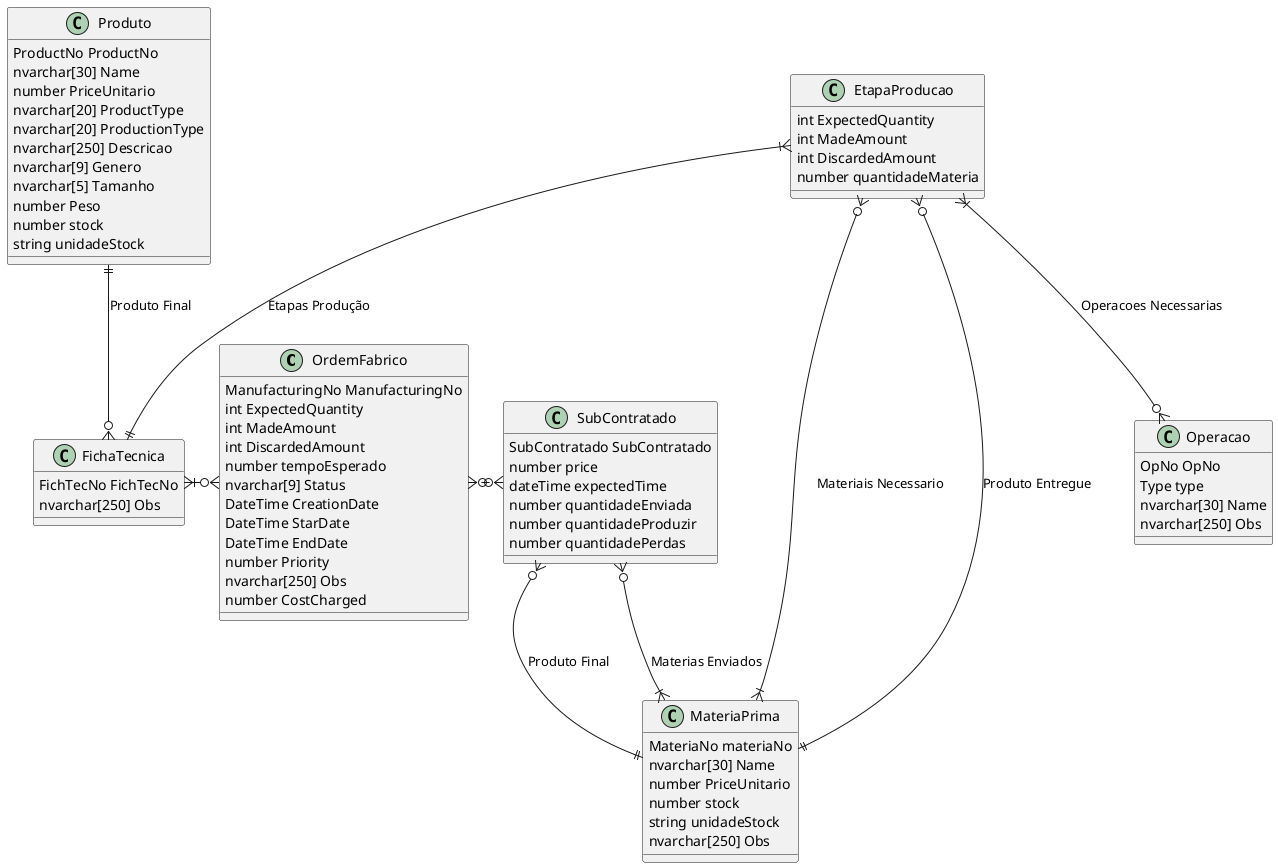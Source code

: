 @startuml tableBD

/'
!Meter realções ternarias
!Ligação da ORdem de Fabrico e Produto mal, o que liga é a ficha Tecnica
'/

class OrdemFabrico {
    ManufacturingNo ManufacturingNo
    int ExpectedQuantity
    int MadeAmount
    int DiscardedAmount
    number tempoEsperado
    nvarchar[9] Status 
    DateTime CreationDate
    DateTime StarDate
    DateTime EndDate
    number Priority
    nvarchar[250] Obs
    number CostCharged
}   

class Produto {
    ProductNo ProductNo
    nvarchar[30] Name 
    number PriceUnitario 
    nvarchar[20] ProductType
    nvarchar[20] ProductionType
    nvarchar[250] Descricao
    nvarchar[9] Genero
    nvarchar[5] Tamanho
    number Peso
    number stock 
    string unidadeStock
}

class MateriaPrima {
    MateriaNo materiaNo
    nvarchar[30] Name 
    number PriceUnitario
    number stock 
    string unidadeStock
    nvarchar[250] Obs
}

class FichaTecnica {
    FichTecNo FichTecNo    
    nvarchar[250] Obs
}

class Operacao {
    OpNo OpNo 
    Type type 
    nvarchar[30] Name 
    nvarchar[250] Obs
}

class SubContratado {
    SubContratado SubContratado
    number price 
    dateTime expectedTime 
    number quantidadeEnviada
    number quantidadeProduzir
    number quantidadePerdas
}

class EtapaProducao {
    int ExpectedQuantity
    int MadeAmount
    int DiscardedAmount
    number quantidadeMateria
}

/'
Relacionamento Etapa Producao
'/
EtapaProducao }|--|| FichaTecnica: Etapas Produção
EtapaProducao }|--o{ Operacao: Operacoes Necessarias
EtapaProducao }o--|{ MateriaPrima: Materiais Necessario
EtapaProducao }o--|| MateriaPrima: Produto Entregue

/'
FichaTecnica }o--|{ MateriaPrima: Utiliza(do)
'/
FichaTecnica }|-o{ OrdemFabrico

/'
Relacionamentos do Produto
'/
Produto ||--o{ FichaTecnica: Produto Final

/'
Relacionamento Ordem Fabrico
'/
OrdemFabrico }o-o{ SubContratado

/'
Relacionamento SubContrato
'/
SubContratado }o--|| MateriaPrima: Produto Final
SubContratado }o--|{ MateriaPrima: Materias Enviados
@enduml